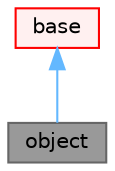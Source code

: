 digraph "object"
{
 // LATEX_PDF_SIZE
  bgcolor="transparent";
  edge [fontname=Helvetica,fontsize=10,labelfontname=Helvetica,labelfontsize=10];
  node [fontname=Helvetica,fontsize=10,shape=box,height=0.2,width=0.4];
  Node1 [id="Node000001",label="object",height=0.2,width=0.4,color="gray40", fillcolor="grey60", style="filled", fontcolor="black",tooltip="glTF binary object"];
  Node2 -> Node1 [id="edge1_Node000001_Node000002",dir="back",color="steelblue1",style="solid",tooltip=" "];
  Node2 [id="Node000002",label="base",height=0.2,width=0.4,color="red", fillcolor="#FFF0F0", style="filled",URL="$classFoam_1_1glTF_1_1base.html",tooltip="Base class for glTF entities."];
}

